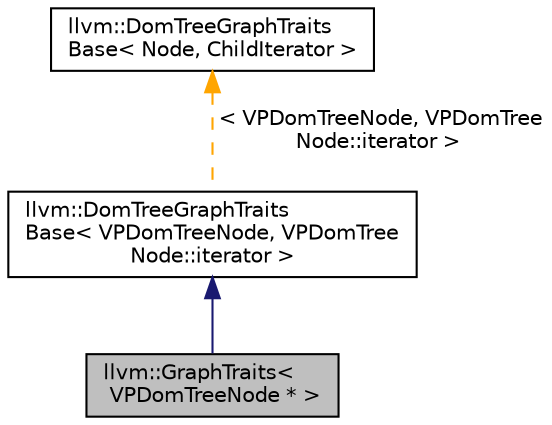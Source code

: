 digraph "llvm::GraphTraits&lt; VPDomTreeNode * &gt;"
{
 // LATEX_PDF_SIZE
  bgcolor="transparent";
  edge [fontname="Helvetica",fontsize="10",labelfontname="Helvetica",labelfontsize="10"];
  node [fontname="Helvetica",fontsize="10",shape="box"];
  Node1 [label="llvm::GraphTraits\<\l VPDomTreeNode * \>",height=0.2,width=0.4,color="black", fillcolor="grey75", style="filled", fontcolor="black",tooltip="Template specializations of GraphTraits for VPDomTreeNode."];
  Node2 -> Node1 [dir="back",color="midnightblue",fontsize="10",style="solid",fontname="Helvetica"];
  Node2 [label="llvm::DomTreeGraphTraits\lBase\< VPDomTreeNode, VPDomTree\lNode::iterator \>",height=0.2,width=0.4,color="black",URL="$structllvm_1_1DomTreeGraphTraitsBase.html",tooltip=" "];
  Node3 -> Node2 [dir="back",color="orange",fontsize="10",style="dashed",label=" \< VPDomTreeNode, VPDomTree\lNode::iterator \>" ,fontname="Helvetica"];
  Node3 [label="llvm::DomTreeGraphTraits\lBase\< Node, ChildIterator \>",height=0.2,width=0.4,color="black",URL="$structllvm_1_1DomTreeGraphTraitsBase.html",tooltip=" "];
}
